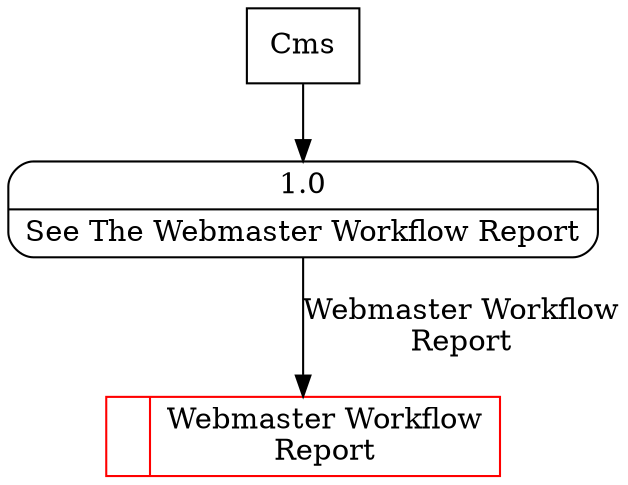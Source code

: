 digraph dfd2{ 
node[shape=record]
200 [label="<f0>  |<f1> Webmaster Workflow\nReport " color=red];
201 [label="Cms" shape=box];
202 [label="{<f0> 1.0|<f1> See The Webmaster Workflow Report }" shape=Mrecord];
201 -> 202
202 -> 200 [label="Webmaster Workflow\nReport"]
}